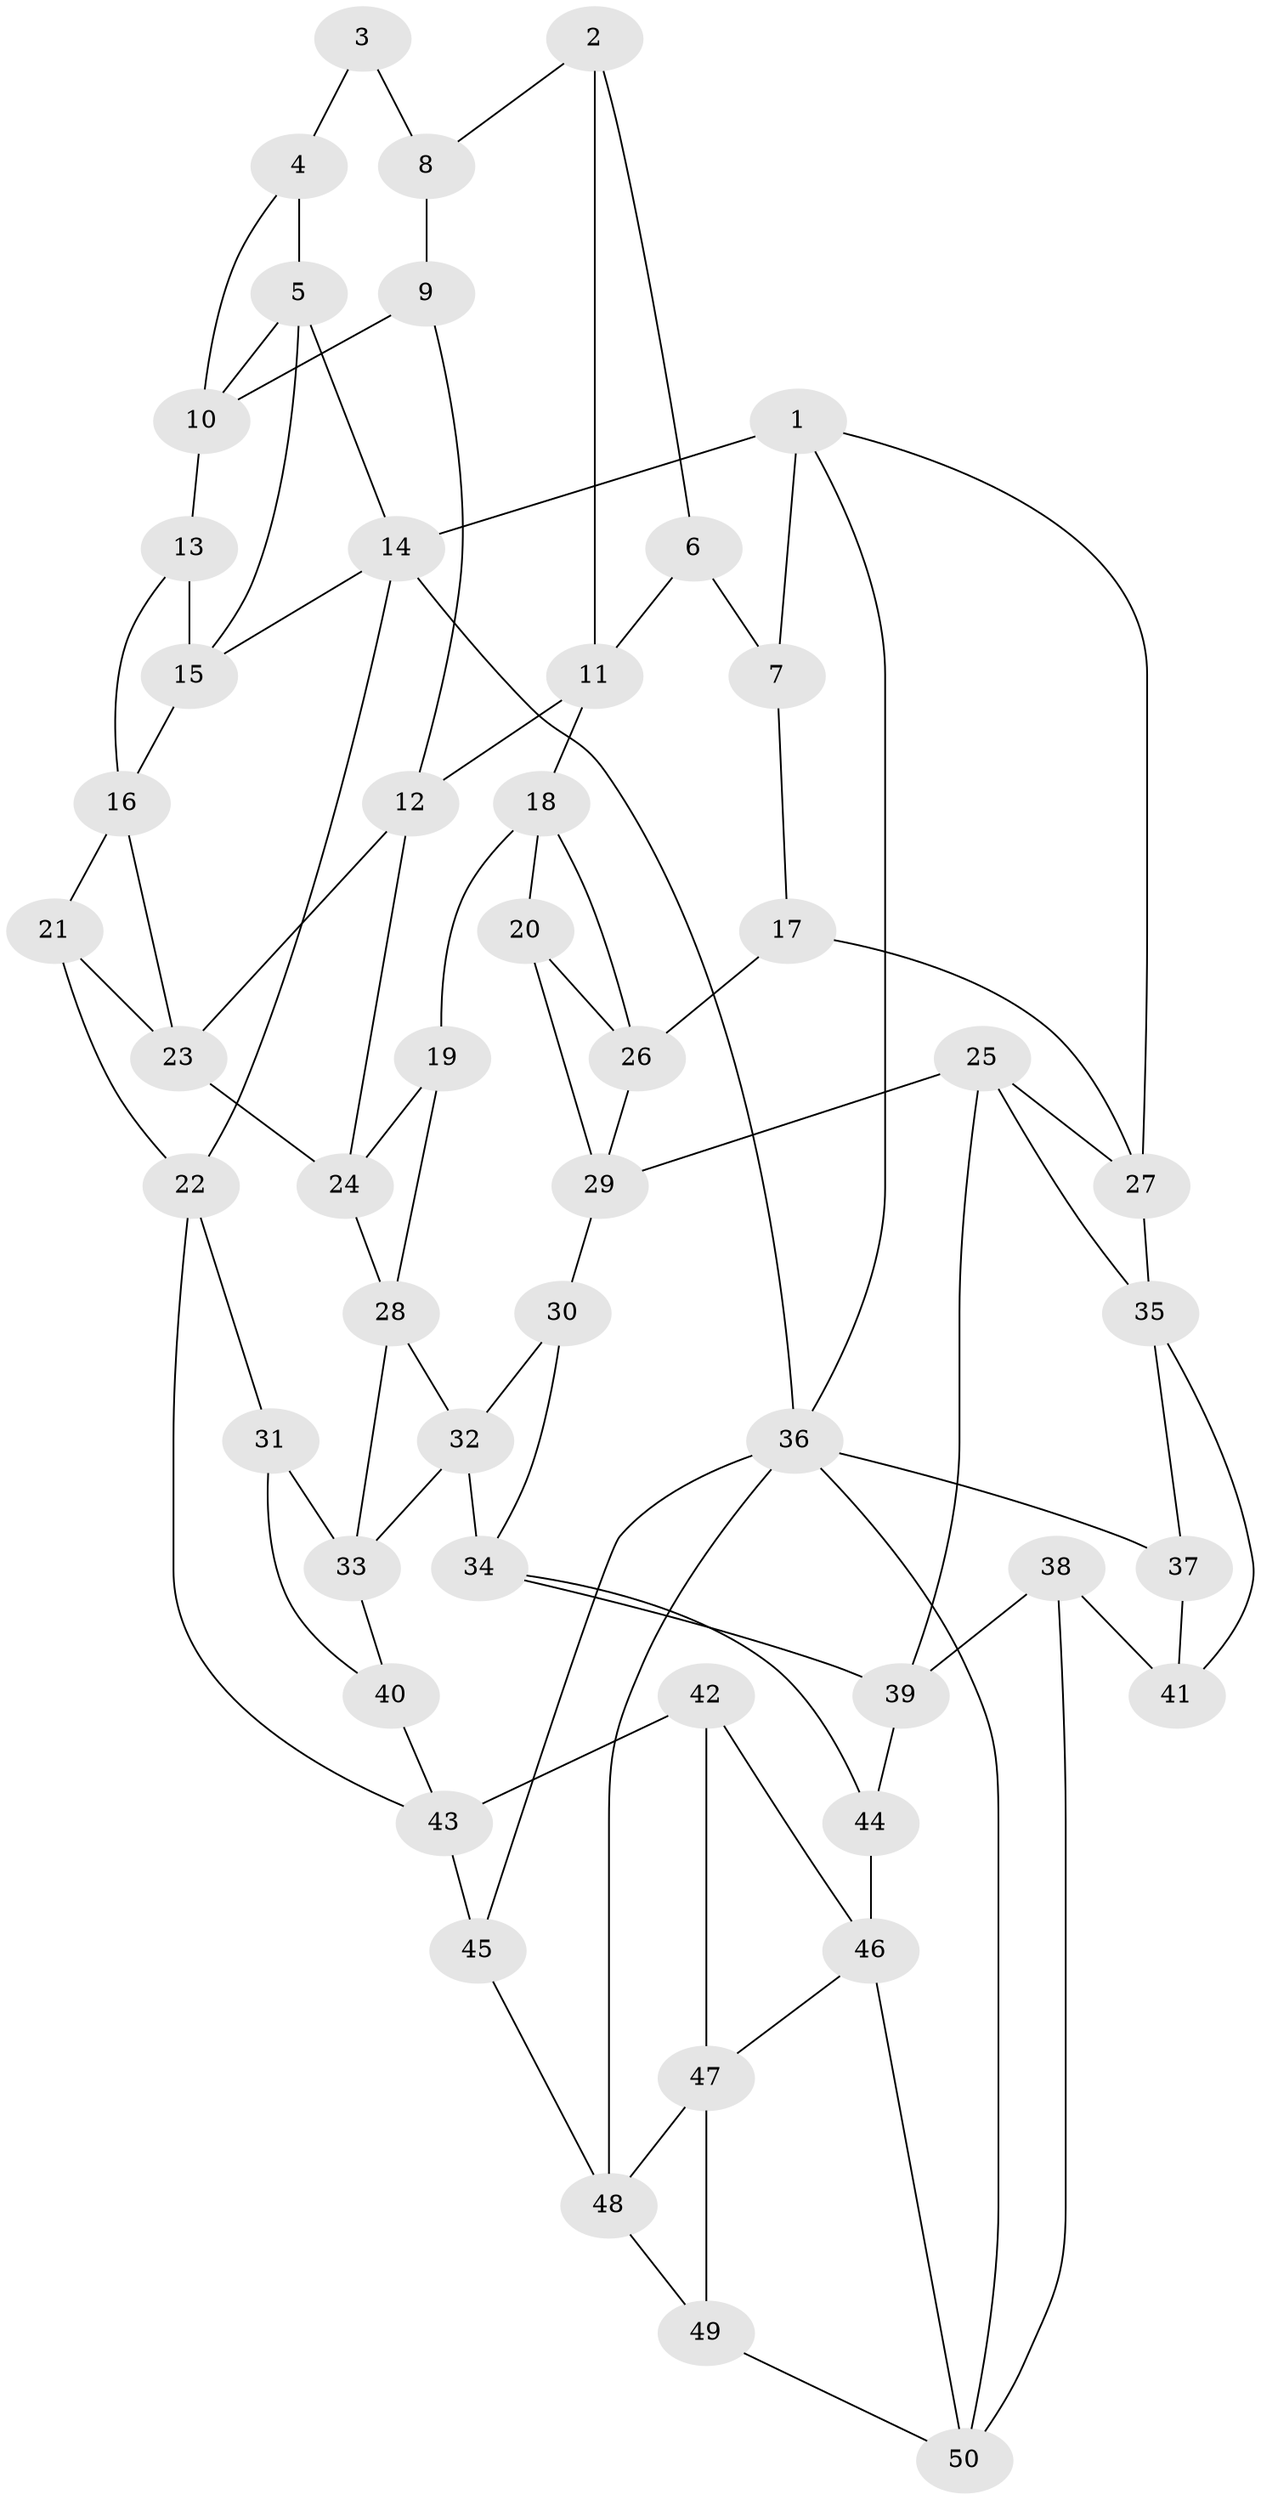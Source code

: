 // original degree distribution, {3: 0.02, 4: 0.23, 6: 0.21, 5: 0.54}
// Generated by graph-tools (version 1.1) at 2025/03/03/09/25 03:03:21]
// undirected, 50 vertices, 90 edges
graph export_dot {
graph [start="1"]
  node [color=gray90,style=filled];
  1;
  2;
  3;
  4;
  5;
  6;
  7;
  8;
  9;
  10;
  11;
  12;
  13;
  14;
  15;
  16;
  17;
  18;
  19;
  20;
  21;
  22;
  23;
  24;
  25;
  26;
  27;
  28;
  29;
  30;
  31;
  32;
  33;
  34;
  35;
  36;
  37;
  38;
  39;
  40;
  41;
  42;
  43;
  44;
  45;
  46;
  47;
  48;
  49;
  50;
  1 -- 7 [weight=1.0];
  1 -- 14 [weight=1.0];
  1 -- 27 [weight=1.0];
  1 -- 36 [weight=1.0];
  2 -- 6 [weight=1.0];
  2 -- 8 [weight=1.0];
  2 -- 11 [weight=1.0];
  3 -- 4 [weight=2.0];
  3 -- 8 [weight=2.0];
  4 -- 5 [weight=1.0];
  4 -- 10 [weight=1.0];
  5 -- 10 [weight=1.0];
  5 -- 14 [weight=1.0];
  5 -- 15 [weight=1.0];
  6 -- 7 [weight=2.0];
  6 -- 11 [weight=1.0];
  7 -- 17 [weight=1.0];
  8 -- 9 [weight=1.0];
  9 -- 10 [weight=1.0];
  9 -- 12 [weight=1.0];
  10 -- 13 [weight=1.0];
  11 -- 12 [weight=1.0];
  11 -- 18 [weight=1.0];
  12 -- 23 [weight=1.0];
  12 -- 24 [weight=1.0];
  13 -- 15 [weight=1.0];
  13 -- 16 [weight=1.0];
  14 -- 15 [weight=1.0];
  14 -- 22 [weight=1.0];
  14 -- 36 [weight=1.0];
  15 -- 16 [weight=1.0];
  16 -- 21 [weight=1.0];
  16 -- 23 [weight=1.0];
  17 -- 26 [weight=1.0];
  17 -- 27 [weight=1.0];
  18 -- 19 [weight=1.0];
  18 -- 20 [weight=1.0];
  18 -- 26 [weight=1.0];
  19 -- 24 [weight=1.0];
  19 -- 28 [weight=1.0];
  20 -- 26 [weight=1.0];
  20 -- 29 [weight=1.0];
  21 -- 22 [weight=1.0];
  21 -- 23 [weight=1.0];
  22 -- 31 [weight=1.0];
  22 -- 43 [weight=1.0];
  23 -- 24 [weight=1.0];
  24 -- 28 [weight=1.0];
  25 -- 27 [weight=1.0];
  25 -- 29 [weight=1.0];
  25 -- 35 [weight=1.0];
  25 -- 39 [weight=1.0];
  26 -- 29 [weight=1.0];
  27 -- 35 [weight=1.0];
  28 -- 32 [weight=1.0];
  28 -- 33 [weight=1.0];
  29 -- 30 [weight=1.0];
  30 -- 32 [weight=1.0];
  30 -- 34 [weight=1.0];
  31 -- 33 [weight=1.0];
  31 -- 40 [weight=1.0];
  32 -- 33 [weight=1.0];
  32 -- 34 [weight=1.0];
  33 -- 40 [weight=1.0];
  34 -- 39 [weight=1.0];
  34 -- 44 [weight=1.0];
  35 -- 37 [weight=1.0];
  35 -- 41 [weight=1.0];
  36 -- 37 [weight=1.0];
  36 -- 45 [weight=1.0];
  36 -- 48 [weight=1.0];
  36 -- 50 [weight=1.0];
  37 -- 41 [weight=1.0];
  38 -- 39 [weight=1.0];
  38 -- 41 [weight=2.0];
  38 -- 50 [weight=1.0];
  39 -- 44 [weight=1.0];
  40 -- 43 [weight=2.0];
  42 -- 43 [weight=1.0];
  42 -- 46 [weight=1.0];
  42 -- 47 [weight=1.0];
  43 -- 45 [weight=2.0];
  44 -- 46 [weight=2.0];
  45 -- 48 [weight=1.0];
  46 -- 47 [weight=1.0];
  46 -- 50 [weight=1.0];
  47 -- 48 [weight=1.0];
  47 -- 49 [weight=1.0];
  48 -- 49 [weight=1.0];
  49 -- 50 [weight=1.0];
}
